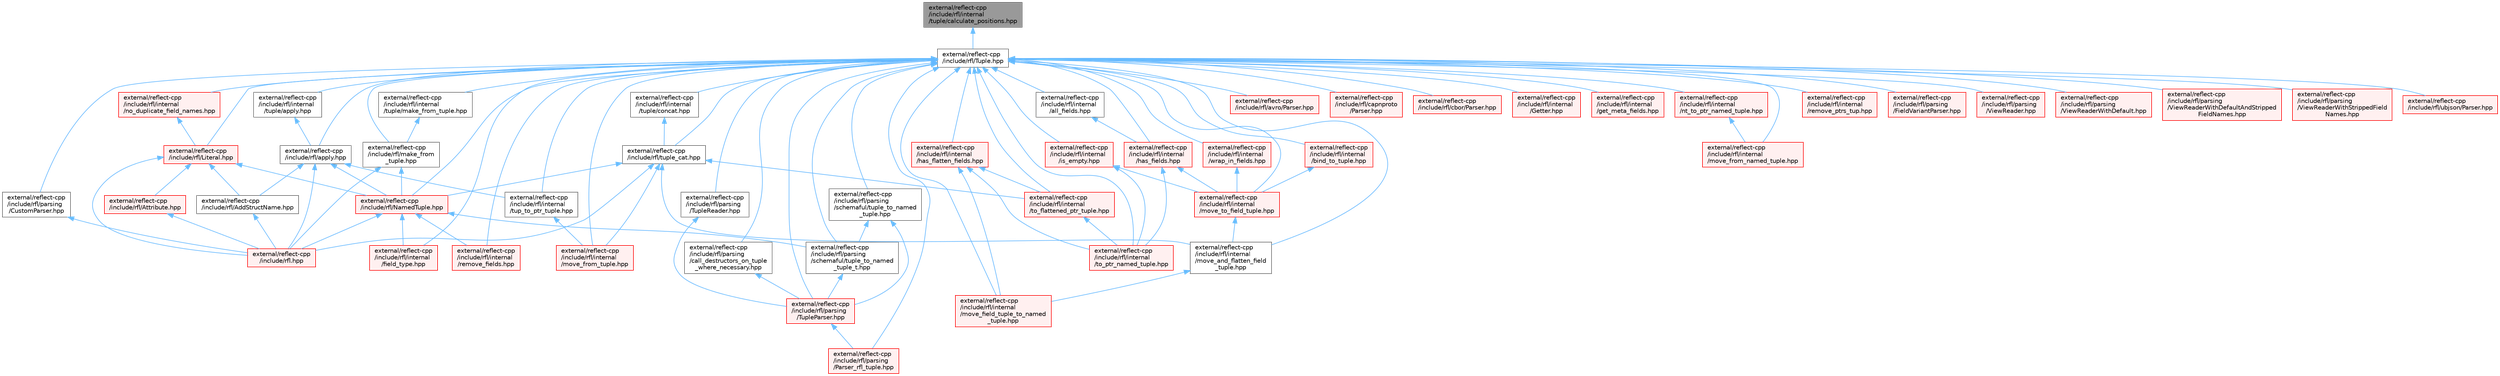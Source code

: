 digraph "external/reflect-cpp/include/rfl/internal/tuple/calculate_positions.hpp"
{
 // LATEX_PDF_SIZE
  bgcolor="transparent";
  edge [fontname=Helvetica,fontsize=10,labelfontname=Helvetica,labelfontsize=10];
  node [fontname=Helvetica,fontsize=10,shape=box,height=0.2,width=0.4];
  Node1 [id="Node000001",label="external/reflect-cpp\l/include/rfl/internal\l/tuple/calculate_positions.hpp",height=0.2,width=0.4,color="gray40", fillcolor="grey60", style="filled", fontcolor="black",tooltip=" "];
  Node1 -> Node2 [id="edge1_Node000001_Node000002",dir="back",color="steelblue1",style="solid",tooltip=" "];
  Node2 [id="Node000002",label="external/reflect-cpp\l/include/rfl/Tuple.hpp",height=0.2,width=0.4,color="grey40", fillcolor="white", style="filled",URL="$_tuple_8hpp.html",tooltip=" "];
  Node2 -> Node3 [id="edge2_Node000002_Node000003",dir="back",color="steelblue1",style="solid",tooltip=" "];
  Node3 [id="Node000003",label="external/reflect-cpp\l/include/rfl/Literal.hpp",height=0.2,width=0.4,color="red", fillcolor="#FFF0F0", style="filled",URL="$_literal_8hpp.html",tooltip=" "];
  Node3 -> Node4 [id="edge3_Node000003_Node000004",dir="back",color="steelblue1",style="solid",tooltip=" "];
  Node4 [id="Node000004",label="external/reflect-cpp\l/include/rfl.hpp",height=0.2,width=0.4,color="red", fillcolor="#FFF0F0", style="filled",URL="$rfl_8hpp.html",tooltip=" "];
  Node3 -> Node668 [id="edge4_Node000003_Node000668",dir="back",color="steelblue1",style="solid",tooltip=" "];
  Node668 [id="Node000668",label="external/reflect-cpp\l/include/rfl/AddStructName.hpp",height=0.2,width=0.4,color="grey40", fillcolor="white", style="filled",URL="$_add_struct_name_8hpp.html",tooltip=" "];
  Node668 -> Node4 [id="edge5_Node000668_Node000004",dir="back",color="steelblue1",style="solid",tooltip=" "];
  Node3 -> Node669 [id="edge6_Node000003_Node000669",dir="back",color="steelblue1",style="solid",tooltip=" "];
  Node669 [id="Node000669",label="external/reflect-cpp\l/include/rfl/Attribute.hpp",height=0.2,width=0.4,color="red", fillcolor="#FFF0F0", style="filled",URL="$_attribute_8hpp.html",tooltip=" "];
  Node669 -> Node4 [id="edge7_Node000669_Node000004",dir="back",color="steelblue1",style="solid",tooltip=" "];
  Node3 -> Node732 [id="edge8_Node000003_Node000732",dir="back",color="steelblue1",style="solid",tooltip=" "];
  Node732 [id="Node000732",label="external/reflect-cpp\l/include/rfl/NamedTuple.hpp",height=0.2,width=0.4,color="red", fillcolor="#FFF0F0", style="filled",URL="$_named_tuple_8hpp.html",tooltip=" "];
  Node732 -> Node4 [id="edge9_Node000732_Node000004",dir="back",color="steelblue1",style="solid",tooltip=" "];
  Node732 -> Node737 [id="edge10_Node000732_Node000737",dir="back",color="steelblue1",style="solid",tooltip=" "];
  Node737 [id="Node000737",label="external/reflect-cpp\l/include/rfl/internal\l/field_type.hpp",height=0.2,width=0.4,color="red", fillcolor="#FFF0F0", style="filled",URL="$internal_2field__type_8hpp.html",tooltip=" "];
  Node732 -> Node734 [id="edge11_Node000732_Node000734",dir="back",color="steelblue1",style="solid",tooltip=" "];
  Node734 [id="Node000734",label="external/reflect-cpp\l/include/rfl/internal\l/remove_fields.hpp",height=0.2,width=0.4,color="red", fillcolor="#FFF0F0", style="filled",URL="$internal_2remove__fields_8hpp.html",tooltip=" "];
  Node732 -> Node798 [id="edge12_Node000732_Node000798",dir="back",color="steelblue1",style="solid",tooltip=" "];
  Node798 [id="Node000798",label="external/reflect-cpp\l/include/rfl/parsing\l/schemaful/tuple_to_named\l_tuple_t.hpp",height=0.2,width=0.4,color="grey40", fillcolor="white", style="filled",URL="$tuple__to__named__tuple__t_8hpp.html",tooltip=" "];
  Node798 -> Node795 [id="edge13_Node000798_Node000795",dir="back",color="steelblue1",style="solid",tooltip=" "];
  Node795 [id="Node000795",label="external/reflect-cpp\l/include/rfl/parsing\l/TupleParser.hpp",height=0.2,width=0.4,color="red", fillcolor="#FFF0F0", style="filled",URL="$_tuple_parser_8hpp.html",tooltip=" "];
  Node795 -> Node796 [id="edge14_Node000795_Node000796",dir="back",color="steelblue1",style="solid",tooltip=" "];
  Node796 [id="Node000796",label="external/reflect-cpp\l/include/rfl/parsing\l/Parser_rfl_tuple.hpp",height=0.2,width=0.4,color="red", fillcolor="#FFF0F0", style="filled",URL="$_parser__rfl__tuple_8hpp.html",tooltip=" "];
  Node2 -> Node732 [id="edge15_Node000002_Node000732",dir="back",color="steelblue1",style="solid",tooltip=" "];
  Node2 -> Node842 [id="edge16_Node000002_Node000842",dir="back",color="steelblue1",style="solid",tooltip=" "];
  Node842 [id="Node000842",label="external/reflect-cpp\l/include/rfl/apply.hpp",height=0.2,width=0.4,color="grey40", fillcolor="white", style="filled",URL="$apply_8hpp.html",tooltip=" "];
  Node842 -> Node4 [id="edge17_Node000842_Node000004",dir="back",color="steelblue1",style="solid",tooltip=" "];
  Node842 -> Node668 [id="edge18_Node000842_Node000668",dir="back",color="steelblue1",style="solid",tooltip=" "];
  Node842 -> Node732 [id="edge19_Node000842_Node000732",dir="back",color="steelblue1",style="solid",tooltip=" "];
  Node842 -> Node793 [id="edge20_Node000842_Node000793",dir="back",color="steelblue1",style="solid",tooltip=" "];
  Node793 [id="Node000793",label="external/reflect-cpp\l/include/rfl/internal\l/tup_to_ptr_tuple.hpp",height=0.2,width=0.4,color="grey40", fillcolor="white", style="filled",URL="$tup__to__ptr__tuple_8hpp.html",tooltip=" "];
  Node793 -> Node752 [id="edge21_Node000793_Node000752",dir="back",color="steelblue1",style="solid",tooltip=" "];
  Node752 [id="Node000752",label="external/reflect-cpp\l/include/rfl/internal\l/move_from_tuple.hpp",height=0.2,width=0.4,color="red", fillcolor="#FFF0F0", style="filled",URL="$move__from__tuple_8hpp.html",tooltip=" "];
  Node2 -> Node674 [id="edge22_Node000002_Node000674",dir="back",color="steelblue1",style="solid",tooltip=" "];
  Node674 [id="Node000674",label="external/reflect-cpp\l/include/rfl/avro/Parser.hpp",height=0.2,width=0.4,color="red", fillcolor="#FFF0F0", style="filled",URL="$avro_2_parser_8hpp.html",tooltip=" "];
  Node2 -> Node680 [id="edge23_Node000002_Node000680",dir="back",color="steelblue1",style="solid",tooltip=" "];
  Node680 [id="Node000680",label="external/reflect-cpp\l/include/rfl/capnproto\l/Parser.hpp",height=0.2,width=0.4,color="red", fillcolor="#FFF0F0", style="filled",URL="$capnproto_2_parser_8hpp.html",tooltip=" "];
  Node2 -> Node682 [id="edge24_Node000002_Node000682",dir="back",color="steelblue1",style="solid",tooltip=" "];
  Node682 [id="Node000682",label="external/reflect-cpp\l/include/rfl/cbor/Parser.hpp",height=0.2,width=0.4,color="red", fillcolor="#FFF0F0", style="filled",URL="$cbor_2_parser_8hpp.html",tooltip=" "];
  Node2 -> Node843 [id="edge25_Node000002_Node000843",dir="back",color="steelblue1",style="solid",tooltip=" "];
  Node843 [id="Node000843",label="external/reflect-cpp\l/include/rfl/internal\l/Getter.hpp",height=0.2,width=0.4,color="red", fillcolor="#FFF0F0", style="filled",URL="$_getter_8hpp.html",tooltip=" "];
  Node2 -> Node802 [id="edge26_Node000002_Node000802",dir="back",color="steelblue1",style="solid",tooltip=" "];
  Node802 [id="Node000802",label="external/reflect-cpp\l/include/rfl/internal\l/all_fields.hpp",height=0.2,width=0.4,color="grey40", fillcolor="white", style="filled",URL="$all__fields_8hpp.html",tooltip=" "];
  Node802 -> Node781 [id="edge27_Node000802_Node000781",dir="back",color="steelblue1",style="solid",tooltip=" "];
  Node781 [id="Node000781",label="external/reflect-cpp\l/include/rfl/internal\l/has_fields.hpp",height=0.2,width=0.4,color="red", fillcolor="#FFF0F0", style="filled",URL="$has__fields_8hpp.html",tooltip=" "];
  Node781 -> Node743 [id="edge28_Node000781_Node000743",dir="back",color="steelblue1",style="solid",tooltip=" "];
  Node743 [id="Node000743",label="external/reflect-cpp\l/include/rfl/internal\l/move_to_field_tuple.hpp",height=0.2,width=0.4,color="red", fillcolor="#FFF0F0", style="filled",URL="$move__to__field__tuple_8hpp.html",tooltip=" "];
  Node743 -> Node771 [id="edge29_Node000743_Node000771",dir="back",color="steelblue1",style="solid",tooltip=" "];
  Node771 [id="Node000771",label="external/reflect-cpp\l/include/rfl/internal\l/move_and_flatten_field\l_tuple.hpp",height=0.2,width=0.4,color="grey40", fillcolor="white", style="filled",URL="$move__and__flatten__field__tuple_8hpp.html",tooltip=" "];
  Node771 -> Node772 [id="edge30_Node000771_Node000772",dir="back",color="steelblue1",style="solid",tooltip=" "];
  Node772 [id="Node000772",label="external/reflect-cpp\l/include/rfl/internal\l/move_field_tuple_to_named\l_tuple.hpp",height=0.2,width=0.4,color="red", fillcolor="#FFF0F0", style="filled",URL="$move__field__tuple__to__named__tuple_8hpp.html",tooltip=" "];
  Node781 -> Node775 [id="edge31_Node000781_Node000775",dir="back",color="steelblue1",style="solid",tooltip=" "];
  Node775 [id="Node000775",label="external/reflect-cpp\l/include/rfl/internal\l/to_ptr_named_tuple.hpp",height=0.2,width=0.4,color="red", fillcolor="#FFF0F0", style="filled",URL="$to__ptr__named__tuple_8hpp.html",tooltip=" "];
  Node2 -> Node742 [id="edge32_Node000002_Node000742",dir="back",color="steelblue1",style="solid",tooltip=" "];
  Node742 [id="Node000742",label="external/reflect-cpp\l/include/rfl/internal\l/bind_to_tuple.hpp",height=0.2,width=0.4,color="red", fillcolor="#FFF0F0", style="filled",URL="$bind__to__tuple_8hpp.html",tooltip=" "];
  Node742 -> Node743 [id="edge33_Node000742_Node000743",dir="back",color="steelblue1",style="solid",tooltip=" "];
  Node2 -> Node737 [id="edge34_Node000002_Node000737",dir="back",color="steelblue1",style="solid",tooltip=" "];
  Node2 -> Node841 [id="edge35_Node000002_Node000841",dir="back",color="steelblue1",style="solid",tooltip=" "];
  Node841 [id="Node000841",label="external/reflect-cpp\l/include/rfl/internal\l/get_meta_fields.hpp",height=0.2,width=0.4,color="red", fillcolor="#FFF0F0", style="filled",URL="$get__meta__fields_8hpp.html",tooltip=" "];
  Node2 -> Node781 [id="edge36_Node000002_Node000781",dir="back",color="steelblue1",style="solid",tooltip=" "];
  Node2 -> Node851 [id="edge37_Node000002_Node000851",dir="back",color="steelblue1",style="solid",tooltip=" "];
  Node851 [id="Node000851",label="external/reflect-cpp\l/include/rfl/internal\l/has_flatten_fields.hpp",height=0.2,width=0.4,color="red", fillcolor="#FFF0F0", style="filled",URL="$has__flatten__fields_8hpp.html",tooltip=" "];
  Node851 -> Node772 [id="edge38_Node000851_Node000772",dir="back",color="steelblue1",style="solid",tooltip=" "];
  Node851 -> Node782 [id="edge39_Node000851_Node000782",dir="back",color="steelblue1",style="solid",tooltip=" "];
  Node782 [id="Node000782",label="external/reflect-cpp\l/include/rfl/internal\l/to_flattened_ptr_tuple.hpp",height=0.2,width=0.4,color="red", fillcolor="#FFF0F0", style="filled",URL="$to__flattened__ptr__tuple_8hpp.html",tooltip=" "];
  Node782 -> Node775 [id="edge40_Node000782_Node000775",dir="back",color="steelblue1",style="solid",tooltip=" "];
  Node851 -> Node775 [id="edge41_Node000851_Node000775",dir="back",color="steelblue1",style="solid",tooltip=" "];
  Node2 -> Node785 [id="edge42_Node000002_Node000785",dir="back",color="steelblue1",style="solid",tooltip=" "];
  Node785 [id="Node000785",label="external/reflect-cpp\l/include/rfl/internal\l/is_empty.hpp",height=0.2,width=0.4,color="red", fillcolor="#FFF0F0", style="filled",URL="$internal_2is__empty_8hpp.html",tooltip=" "];
  Node785 -> Node743 [id="edge43_Node000785_Node000743",dir="back",color="steelblue1",style="solid",tooltip=" "];
  Node785 -> Node775 [id="edge44_Node000785_Node000775",dir="back",color="steelblue1",style="solid",tooltip=" "];
  Node2 -> Node771 [id="edge45_Node000002_Node000771",dir="back",color="steelblue1",style="solid",tooltip=" "];
  Node2 -> Node772 [id="edge46_Node000002_Node000772",dir="back",color="steelblue1",style="solid",tooltip=" "];
  Node2 -> Node769 [id="edge47_Node000002_Node000769",dir="back",color="steelblue1",style="solid",tooltip=" "];
  Node769 [id="Node000769",label="external/reflect-cpp\l/include/rfl/internal\l/move_from_named_tuple.hpp",height=0.2,width=0.4,color="red", fillcolor="#FFF0F0", style="filled",URL="$move__from__named__tuple_8hpp.html",tooltip=" "];
  Node2 -> Node752 [id="edge48_Node000002_Node000752",dir="back",color="steelblue1",style="solid",tooltip=" "];
  Node2 -> Node743 [id="edge49_Node000002_Node000743",dir="back",color="steelblue1",style="solid",tooltip=" "];
  Node2 -> Node852 [id="edge50_Node000002_Node000852",dir="back",color="steelblue1",style="solid",tooltip=" "];
  Node852 [id="Node000852",label="external/reflect-cpp\l/include/rfl/internal\l/no_duplicate_field_names.hpp",height=0.2,width=0.4,color="red", fillcolor="#FFF0F0", style="filled",URL="$no__duplicate__field__names_8hpp.html",tooltip=" "];
  Node852 -> Node3 [id="edge51_Node000852_Node000003",dir="back",color="steelblue1",style="solid",tooltip=" "];
  Node2 -> Node792 [id="edge52_Node000002_Node000792",dir="back",color="steelblue1",style="solid",tooltip=" "];
  Node792 [id="Node000792",label="external/reflect-cpp\l/include/rfl/internal\l/nt_to_ptr_named_tuple.hpp",height=0.2,width=0.4,color="red", fillcolor="#FFF0F0", style="filled",URL="$nt__to__ptr__named__tuple_8hpp.html",tooltip=" "];
  Node792 -> Node769 [id="edge53_Node000792_Node000769",dir="back",color="steelblue1",style="solid",tooltip=" "];
  Node2 -> Node734 [id="edge54_Node000002_Node000734",dir="back",color="steelblue1",style="solid",tooltip=" "];
  Node2 -> Node750 [id="edge55_Node000002_Node000750",dir="back",color="steelblue1",style="solid",tooltip=" "];
  Node750 [id="Node000750",label="external/reflect-cpp\l/include/rfl/internal\l/remove_ptrs_tup.hpp",height=0.2,width=0.4,color="red", fillcolor="#FFF0F0", style="filled",URL="$remove__ptrs__tup_8hpp.html",tooltip=" "];
  Node2 -> Node782 [id="edge56_Node000002_Node000782",dir="back",color="steelblue1",style="solid",tooltip=" "];
  Node2 -> Node775 [id="edge57_Node000002_Node000775",dir="back",color="steelblue1",style="solid",tooltip=" "];
  Node2 -> Node793 [id="edge58_Node000002_Node000793",dir="back",color="steelblue1",style="solid",tooltip=" "];
  Node2 -> Node853 [id="edge59_Node000002_Node000853",dir="back",color="steelblue1",style="solid",tooltip=" "];
  Node853 [id="Node000853",label="external/reflect-cpp\l/include/rfl/internal\l/tuple/apply.hpp",height=0.2,width=0.4,color="grey40", fillcolor="white", style="filled",URL="$internal_2tuple_2apply_8hpp.html",tooltip=" "];
  Node853 -> Node842 [id="edge60_Node000853_Node000842",dir="back",color="steelblue1",style="solid",tooltip=" "];
  Node2 -> Node854 [id="edge61_Node000002_Node000854",dir="back",color="steelblue1",style="solid",tooltip=" "];
  Node854 [id="Node000854",label="external/reflect-cpp\l/include/rfl/internal\l/tuple/concat.hpp",height=0.2,width=0.4,color="grey40", fillcolor="white", style="filled",URL="$concat_8hpp.html",tooltip=" "];
  Node854 -> Node855 [id="edge62_Node000854_Node000855",dir="back",color="steelblue1",style="solid",tooltip=" "];
  Node855 [id="Node000855",label="external/reflect-cpp\l/include/rfl/tuple_cat.hpp",height=0.2,width=0.4,color="grey40", fillcolor="white", style="filled",URL="$tuple__cat_8hpp.html",tooltip=" "];
  Node855 -> Node4 [id="edge63_Node000855_Node000004",dir="back",color="steelblue1",style="solid",tooltip=" "];
  Node855 -> Node732 [id="edge64_Node000855_Node000732",dir="back",color="steelblue1",style="solid",tooltip=" "];
  Node855 -> Node771 [id="edge65_Node000855_Node000771",dir="back",color="steelblue1",style="solid",tooltip=" "];
  Node855 -> Node752 [id="edge66_Node000855_Node000752",dir="back",color="steelblue1",style="solid",tooltip=" "];
  Node855 -> Node782 [id="edge67_Node000855_Node000782",dir="back",color="steelblue1",style="solid",tooltip=" "];
  Node2 -> Node856 [id="edge68_Node000002_Node000856",dir="back",color="steelblue1",style="solid",tooltip=" "];
  Node856 [id="Node000856",label="external/reflect-cpp\l/include/rfl/internal\l/tuple/make_from_tuple.hpp",height=0.2,width=0.4,color="grey40", fillcolor="white", style="filled",URL="$internal_2tuple_2make__from__tuple_8hpp.html",tooltip=" "];
  Node856 -> Node857 [id="edge69_Node000856_Node000857",dir="back",color="steelblue1",style="solid",tooltip=" "];
  Node857 [id="Node000857",label="external/reflect-cpp\l/include/rfl/make_from\l_tuple.hpp",height=0.2,width=0.4,color="grey40", fillcolor="white", style="filled",URL="$make__from__tuple_8hpp.html",tooltip=" "];
  Node857 -> Node4 [id="edge70_Node000857_Node000004",dir="back",color="steelblue1",style="solid",tooltip=" "];
  Node857 -> Node732 [id="edge71_Node000857_Node000732",dir="back",color="steelblue1",style="solid",tooltip=" "];
  Node2 -> Node784 [id="edge72_Node000002_Node000784",dir="back",color="steelblue1",style="solid",tooltip=" "];
  Node784 [id="Node000784",label="external/reflect-cpp\l/include/rfl/internal\l/wrap_in_fields.hpp",height=0.2,width=0.4,color="red", fillcolor="#FFF0F0", style="filled",URL="$wrap__in__fields_8hpp.html",tooltip=" "];
  Node784 -> Node743 [id="edge73_Node000784_Node000743",dir="back",color="steelblue1",style="solid",tooltip=" "];
  Node2 -> Node857 [id="edge74_Node000002_Node000857",dir="back",color="steelblue1",style="solid",tooltip=" "];
  Node2 -> Node711 [id="edge75_Node000002_Node000711",dir="back",color="steelblue1",style="solid",tooltip=" "];
  Node711 [id="Node000711",label="external/reflect-cpp\l/include/rfl/parsing\l/CustomParser.hpp",height=0.2,width=0.4,color="grey40", fillcolor="white", style="filled",URL="$_custom_parser_8hpp.html",tooltip=" "];
  Node711 -> Node4 [id="edge76_Node000711_Node000004",dir="back",color="steelblue1",style="solid",tooltip=" "];
  Node2 -> Node764 [id="edge77_Node000002_Node000764",dir="back",color="steelblue1",style="solid",tooltip=" "];
  Node764 [id="Node000764",label="external/reflect-cpp\l/include/rfl/parsing\l/FieldVariantParser.hpp",height=0.2,width=0.4,color="red", fillcolor="#FFF0F0", style="filled",URL="$_field_variant_parser_8hpp.html",tooltip=" "];
  Node2 -> Node796 [id="edge78_Node000002_Node000796",dir="back",color="steelblue1",style="solid",tooltip=" "];
  Node2 -> Node795 [id="edge79_Node000002_Node000795",dir="back",color="steelblue1",style="solid",tooltip=" "];
  Node2 -> Node858 [id="edge80_Node000002_Node000858",dir="back",color="steelblue1",style="solid",tooltip=" "];
  Node858 [id="Node000858",label="external/reflect-cpp\l/include/rfl/parsing\l/TupleReader.hpp",height=0.2,width=0.4,color="grey40", fillcolor="white", style="filled",URL="$_tuple_reader_8hpp.html",tooltip=" "];
  Node858 -> Node795 [id="edge81_Node000858_Node000795",dir="back",color="steelblue1",style="solid",tooltip=" "];
  Node2 -> Node859 [id="edge82_Node000002_Node000859",dir="back",color="steelblue1",style="solid",tooltip=" "];
  Node859 [id="Node000859",label="external/reflect-cpp\l/include/rfl/parsing\l/ViewReader.hpp",height=0.2,width=0.4,color="red", fillcolor="#FFF0F0", style="filled",URL="$_view_reader_8hpp.html",tooltip=" "];
  Node2 -> Node862 [id="edge83_Node000002_Node000862",dir="back",color="steelblue1",style="solid",tooltip=" "];
  Node862 [id="Node000862",label="external/reflect-cpp\l/include/rfl/parsing\l/ViewReaderWithDefault.hpp",height=0.2,width=0.4,color="red", fillcolor="#FFF0F0", style="filled",URL="$_view_reader_with_default_8hpp.html",tooltip=" "];
  Node2 -> Node863 [id="edge84_Node000002_Node000863",dir="back",color="steelblue1",style="solid",tooltip=" "];
  Node863 [id="Node000863",label="external/reflect-cpp\l/include/rfl/parsing\l/ViewReaderWithDefaultAndStripped\lFieldNames.hpp",height=0.2,width=0.4,color="red", fillcolor="#FFF0F0", style="filled",URL="$_view_reader_with_default_and_stripped_field_names_8hpp.html",tooltip=" "];
  Node2 -> Node864 [id="edge85_Node000002_Node000864",dir="back",color="steelblue1",style="solid",tooltip=" "];
  Node864 [id="Node000864",label="external/reflect-cpp\l/include/rfl/parsing\l/ViewReaderWithStrippedField\lNames.hpp",height=0.2,width=0.4,color="red", fillcolor="#FFF0F0", style="filled",URL="$_view_reader_with_stripped_field_names_8hpp.html",tooltip=" "];
  Node2 -> Node850 [id="edge86_Node000002_Node000850",dir="back",color="steelblue1",style="solid",tooltip=" "];
  Node850 [id="Node000850",label="external/reflect-cpp\l/include/rfl/parsing\l/call_destructors_on_tuple\l_where_necessary.hpp",height=0.2,width=0.4,color="grey40", fillcolor="white", style="filled",URL="$call__destructors__on__tuple__where__necessary_8hpp.html",tooltip=" "];
  Node850 -> Node795 [id="edge87_Node000850_Node000795",dir="back",color="steelblue1",style="solid",tooltip=" "];
  Node2 -> Node794 [id="edge88_Node000002_Node000794",dir="back",color="steelblue1",style="solid",tooltip=" "];
  Node794 [id="Node000794",label="external/reflect-cpp\l/include/rfl/parsing\l/schemaful/tuple_to_named\l_tuple.hpp",height=0.2,width=0.4,color="grey40", fillcolor="white", style="filled",URL="$tuple__to__named__tuple_8hpp.html",tooltip=" "];
  Node794 -> Node795 [id="edge89_Node000794_Node000795",dir="back",color="steelblue1",style="solid",tooltip=" "];
  Node794 -> Node798 [id="edge90_Node000794_Node000798",dir="back",color="steelblue1",style="solid",tooltip=" "];
  Node2 -> Node798 [id="edge91_Node000002_Node000798",dir="back",color="steelblue1",style="solid",tooltip=" "];
  Node2 -> Node855 [id="edge92_Node000002_Node000855",dir="back",color="steelblue1",style="solid",tooltip=" "];
  Node2 -> Node713 [id="edge93_Node000002_Node000713",dir="back",color="steelblue1",style="solid",tooltip=" "];
  Node713 [id="Node000713",label="external/reflect-cpp\l/include/rfl/ubjson/Parser.hpp",height=0.2,width=0.4,color="red", fillcolor="#FFF0F0", style="filled",URL="$ubjson_2_parser_8hpp.html",tooltip=" "];
}
